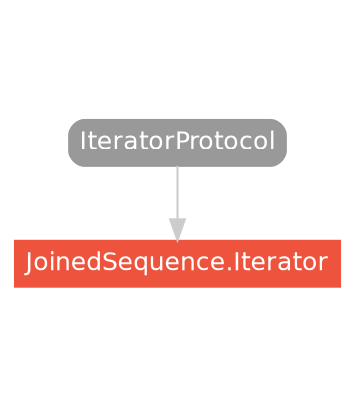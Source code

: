 strict digraph "JoinedSequence.Iterator - Type Hierarchy - SwiftDoc.org" {
    pad="0.1,0.8"
    node [shape=box, style="filled,rounded", color="#999999", fillcolor="#999999", fontcolor=white, fontname=Helvetica, fontnames="Helvetica,sansserif", fontsize=12, margin="0.07,0.05", height="0.3"]
    edge [color="#cccccc"]
    "IteratorProtocol" [URL="/protocol/IteratorProtocol/hierarchy/"]
    "JoinedSequence.Iterator" [URL="/type/JoinedSequence.Iterator/", style="filled", fillcolor="#ee543d", color="#ee543d"]    "IteratorProtocol" -> "JoinedSequence.Iterator"
    subgraph Types {
        rank = max; "JoinedSequence.Iterator";
    }
}
